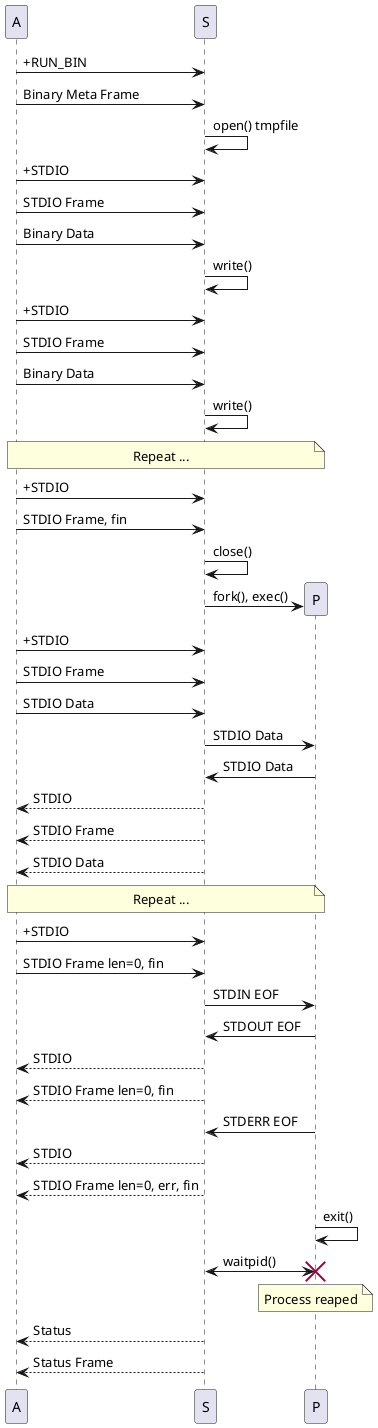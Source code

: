 @startuml execbin-seq
"A"  -> "S": +RUN_BIN
"A"  -> "S": Binary Meta Frame
"S"  -> "S": open() tmpfile
"A"  -> "S": +STDIO
"A"  -> "S": STDIO Frame
"A"  -> "S": Binary Data
"S"  -> "S": write()
"A"  -> "S": +STDIO
"A"  -> "S": STDIO Frame
"A"  -> "S": Binary Data
"S"  -> "S": write()
Note across: Repeat ...
"A"  -> "S": +STDIO
"A"  -> "S": STDIO Frame, fin
"S"  -> "S": close()

Create P
"S"  -> "P": fork(), exec()

"A"  -> "S": +STDIO
"A"  -> "S": STDIO Frame
"A"  -> "S": STDIO Data

"S"  -> "P": STDIO Data
"P"  -> "S": STDIO Data

"S" --> "A": STDIO
"S" --> "A": STDIO Frame
"S" --> "A": STDIO Data

Note across: Repeat ...

"A"  -> "S": +STDIO
"A"  -> "S": STDIO Frame len=0, fin
"S"  -> "P": STDIN EOF

"P"  -> "S": STDOUT EOF
"S" --> "A": STDIO
"S" --> "A": STDIO Frame len=0, fin

"P"  -> "S": STDERR EOF
"S" --> "A": STDIO
"S" --> "A": STDIO Frame len=0, err, fin

"P"  -> "P": exit()
"S" <-> "P" !!: waitpid()
Note over "P": Process reaped
"S" --> "A": Status
"S" --> "A": Status Frame
@enduml
